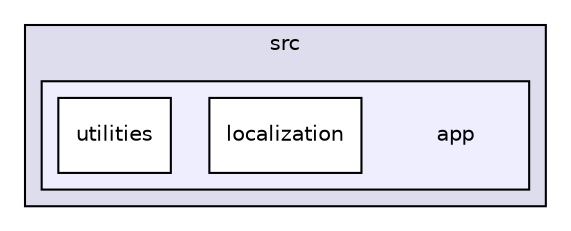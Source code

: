 digraph "Andriod/LocalizationActivity/src/app" {
  compound=true
  node [ fontsize="10", fontname="Helvetica"];
  edge [ labelfontsize="10", labelfontname="Helvetica"];
  subgraph clusterdir_00edacfed35a1b4a6fc433bc5906e4d6 {
    graph [ bgcolor="#ddddee", pencolor="black", label="src" fontname="Helvetica", fontsize="10", URL="dir_00edacfed35a1b4a6fc433bc5906e4d6.html"]
  subgraph clusterdir_4a7c474cbcc9cb934b808e919c0c138a {
    graph [ bgcolor="#eeeeff", pencolor="black", label="" URL="dir_4a7c474cbcc9cb934b808e919c0c138a.html"];
    dir_4a7c474cbcc9cb934b808e919c0c138a [shape=plaintext label="app"];
    dir_f92068308a0b924b4786c794f94c06f7 [shape=box label="localization" color="black" fillcolor="white" style="filled" URL="dir_f92068308a0b924b4786c794f94c06f7.html"];
    dir_53d37821653c76b4c1d7d02051155c29 [shape=box label="utilities" color="black" fillcolor="white" style="filled" URL="dir_53d37821653c76b4c1d7d02051155c29.html"];
  }
  }
}
